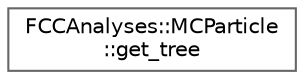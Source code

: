 digraph "Graphical Class Hierarchy"
{
 // LATEX_PDF_SIZE
  bgcolor="transparent";
  edge [fontname=Helvetica,fontsize=10,labelfontname=Helvetica,labelfontsize=10];
  node [fontname=Helvetica,fontsize=10,shape=box,height=0.2,width=0.4];
  rankdir="LR";
  Node0 [id="Node000000",label="FCCAnalyses::MCParticle\l::get_tree",height=0.2,width=0.4,color="grey40", fillcolor="white", style="filled",URL="$structFCCAnalyses_1_1MCParticle_1_1get__tree.html",tooltip="get MC history tree for a given MCParticle index"];
}
